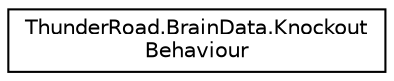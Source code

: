 digraph "Graphical Class Hierarchy"
{
 // LATEX_PDF_SIZE
  edge [fontname="Helvetica",fontsize="10",labelfontname="Helvetica",labelfontsize="10"];
  node [fontname="Helvetica",fontsize="10",shape=record];
  rankdir="LR";
  Node0 [label="ThunderRoad.BrainData.Knockout\lBehaviour",height=0.2,width=0.4,color="black", fillcolor="white", style="filled",URL="$class_thunder_road_1_1_brain_data_1_1_knockout_behaviour.html",tooltip="Class KnockoutBehaviour."];
}
